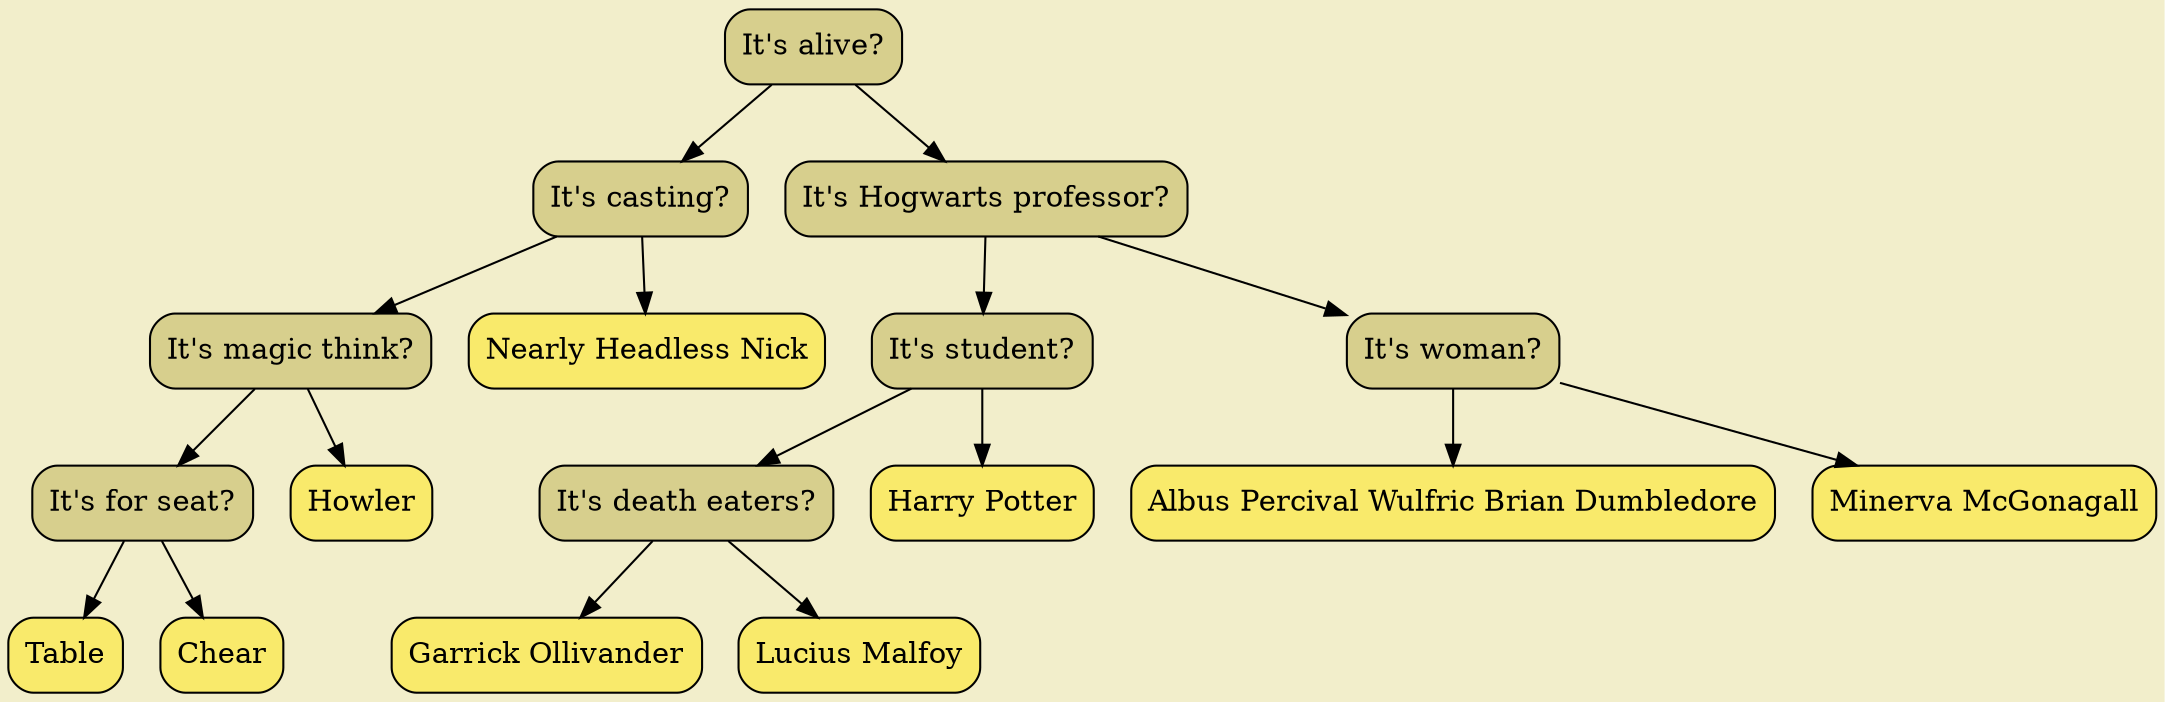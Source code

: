 digraph
{
bgcolor="#F2EECB";
rankdir = TB;
POINT_0x5b0c899a1490[shape=Mrecord, label = "It's alive?", style="filled",fillcolor="#D7CF8D"]
POINT_0x5b0c899a1980[shape=Mrecord, label = "It's casting?", style="filled",fillcolor="#D7CF8D"]
POINT_0x5b0c899a1a60[shape=Mrecord, label = "It's magic think?", style="filled",fillcolor="#D7CF8D"]
POINT_0x5b0c899a1b40[shape=Mrecord, label = "It's for seat?", style="filled",fillcolor="#D7CF8D"]
POINT_0x5b0c899a2ab0[shape=Mrecord, label = "Table", style="filled",fillcolor="#F9EA6B"]
POINT_0x5b0c899a29d0[shape=Mrecord, label = "Chear", style="filled",fillcolor="#F9EA6B"]
POINT_0x5b0c899a1c20[shape=Mrecord, label = "Howler", style="filled",fillcolor="#F9EA6B"]
POINT_0x5b0c899a1d00[shape=Mrecord, label = "Nearly Headless Nick", style="filled",fillcolor="#F9EA6B"]
POINT_0x5b0c899a1de0[shape=Mrecord, label = "It's Hogwarts professor?", style="filled",fillcolor="#D7CF8D"]
POINT_0x5b0c899a1ec0[shape=Mrecord, label = "It's student?", style="filled",fillcolor="#D7CF8D"]
POINT_0x5b0c899a1fa0[shape=Mrecord, label = "It's death eaters?", style="filled",fillcolor="#D7CF8D"]
POINT_0x5b0c899a2080[shape=Mrecord, label = "Garrick Ollivander", style="filled",fillcolor="#F9EA6B"]
POINT_0x5b0c899a2160[shape=Mrecord, label = "Lucius Malfoy", style="filled",fillcolor="#F9EA6B"]
POINT_0x5b0c899a2240[shape=Mrecord, label = "Harry Potter", style="filled",fillcolor="#F9EA6B"]
POINT_0x5b0c899a2320[shape=Mrecord, label = "It's woman?", style="filled",fillcolor="#D7CF8D"]
POINT_0x5b0c899a2400[shape=Mrecord, label = "Albus Percival Wulfric Brian Dumbledore", style="filled",fillcolor="#F9EA6B"]
POINT_0x5b0c899a24e0[shape=Mrecord, label = "Minerva McGonagall", style="filled",fillcolor="#F9EA6B"]
POINT_0x5b0c899a1490 -> POINT_0x5b0c899a1980
POINT_0x5b0c899a1490 -> POINT_0x5b0c899a1de0
POINT_0x5b0c899a1980 -> POINT_0x5b0c899a1a60
POINT_0x5b0c899a1980 -> POINT_0x5b0c899a1d00
POINT_0x5b0c899a1a60 -> POINT_0x5b0c899a1b40
POINT_0x5b0c899a1a60 -> POINT_0x5b0c899a1c20
POINT_0x5b0c899a1b40 -> POINT_0x5b0c899a2ab0
POINT_0x5b0c899a1b40 -> POINT_0x5b0c899a29d0
POINT_0x5b0c899a1de0 -> POINT_0x5b0c899a1ec0
POINT_0x5b0c899a1de0 -> POINT_0x5b0c899a2320
POINT_0x5b0c899a1ec0 -> POINT_0x5b0c899a1fa0
POINT_0x5b0c899a1ec0 -> POINT_0x5b0c899a2240
POINT_0x5b0c899a1fa0 -> POINT_0x5b0c899a2080
POINT_0x5b0c899a1fa0 -> POINT_0x5b0c899a2160
POINT_0x5b0c899a2320 -> POINT_0x5b0c899a2400
POINT_0x5b0c899a2320 -> POINT_0x5b0c899a24e0
}
